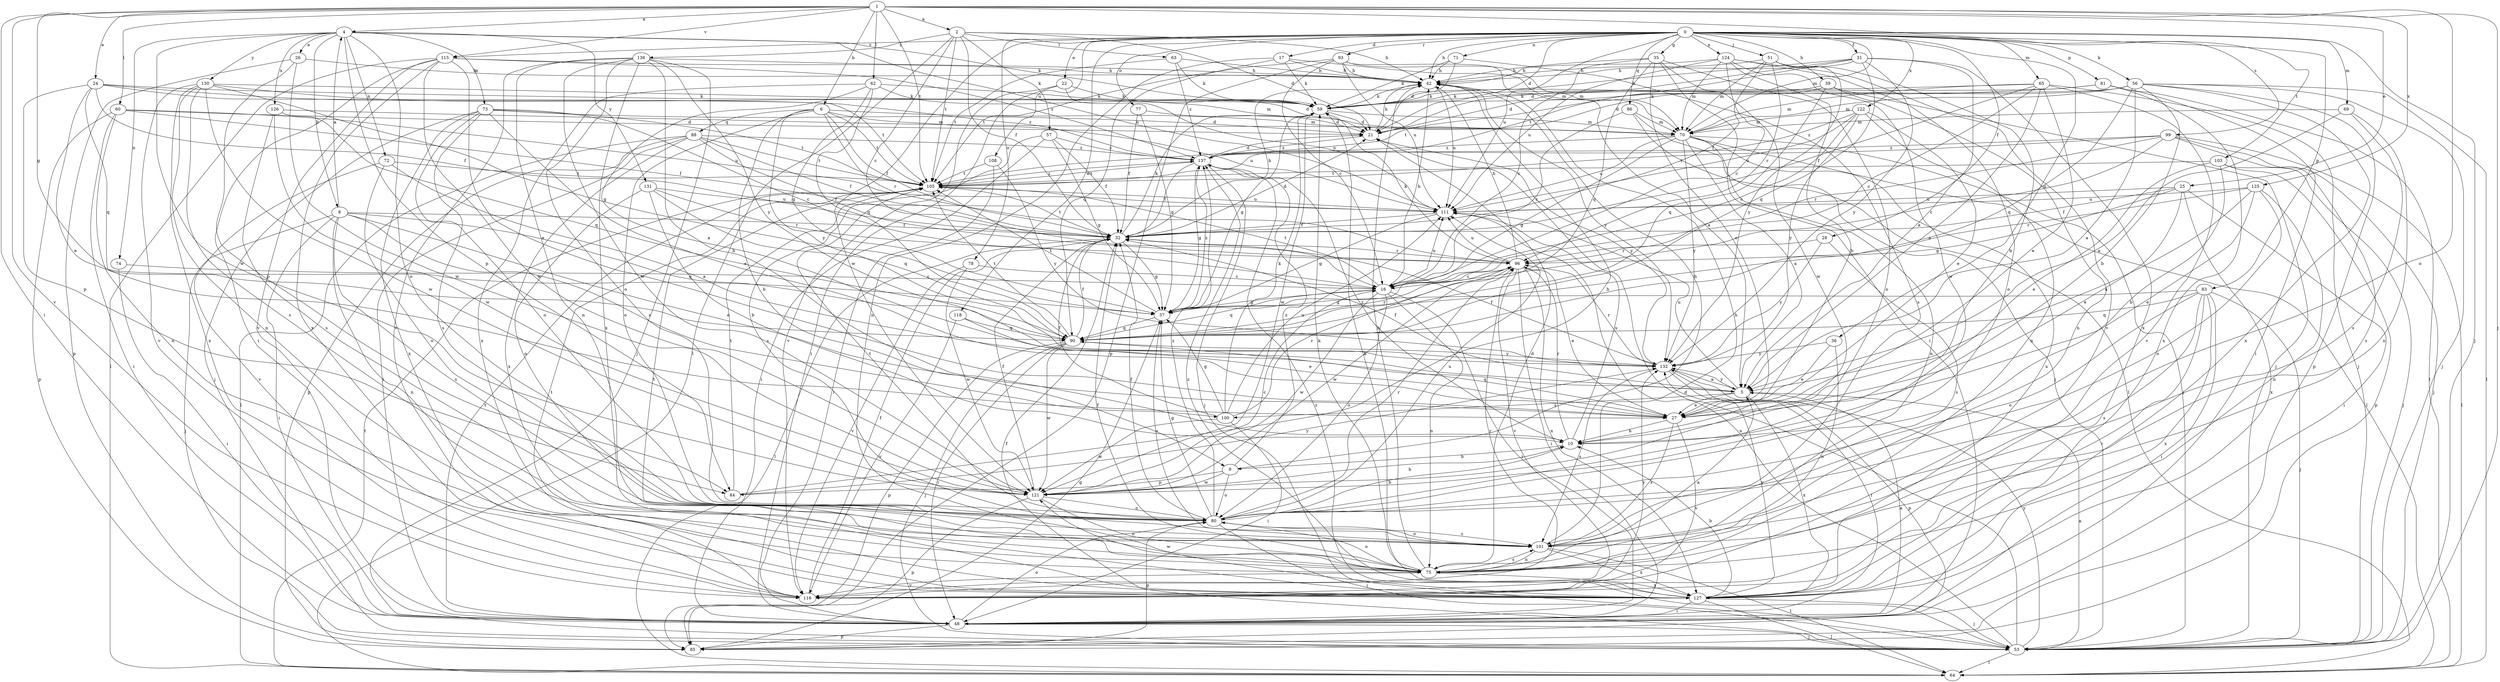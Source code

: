 strict digraph  {
0;
1;
2;
4;
5;
6;
8;
9;
10;
16;
17;
21;
22;
24;
25;
26;
27;
28;
31;
32;
35;
36;
37;
39;
42;
48;
51;
53;
56;
57;
59;
60;
62;
63;
64;
65;
69;
70;
71;
72;
73;
74;
75;
77;
78;
80;
81;
83;
84;
85;
86;
88;
90;
93;
96;
99;
100;
101;
103;
105;
108;
111;
115;
116;
118;
121;
122;
124;
125;
126;
127;
130;
131;
132;
136;
137;
0 -> 17  [label=d];
0 -> 21  [label=d];
0 -> 22  [label=e];
0 -> 28  [label=f];
0 -> 31  [label=f];
0 -> 35  [label=g];
0 -> 36  [label=g];
0 -> 39  [label=h];
0 -> 42  [label=h];
0 -> 51  [label=j];
0 -> 53  [label=j];
0 -> 56  [label=k];
0 -> 65  [label=m];
0 -> 69  [label=m];
0 -> 70  [label=m];
0 -> 71  [label=n];
0 -> 77  [label=o];
0 -> 78  [label=o];
0 -> 81  [label=p];
0 -> 83  [label=p];
0 -> 86  [label=q];
0 -> 93  [label=r];
0 -> 103  [label=t];
0 -> 108  [label=u];
0 -> 111  [label=u];
0 -> 115  [label=v];
0 -> 118  [label=w];
0 -> 121  [label=w];
0 -> 122  [label=x];
0 -> 124  [label=x];
1 -> 2  [label=a];
1 -> 4  [label=a];
1 -> 6  [label=b];
1 -> 24  [label=e];
1 -> 25  [label=e];
1 -> 37  [label=g];
1 -> 48  [label=i];
1 -> 53  [label=j];
1 -> 60  [label=l];
1 -> 62  [label=l];
1 -> 80  [label=o];
1 -> 99  [label=s];
1 -> 105  [label=t];
1 -> 115  [label=v];
1 -> 116  [label=v];
1 -> 125  [label=x];
2 -> 16  [label=c];
2 -> 21  [label=d];
2 -> 32  [label=f];
2 -> 42  [label=h];
2 -> 57  [label=k];
2 -> 63  [label=l];
2 -> 64  [label=l];
2 -> 105  [label=t];
2 -> 136  [label=z];
4 -> 8  [label=b];
4 -> 26  [label=e];
4 -> 59  [label=k];
4 -> 72  [label=n];
4 -> 73  [label=n];
4 -> 74  [label=n];
4 -> 80  [label=o];
4 -> 84  [label=p];
4 -> 111  [label=u];
4 -> 121  [label=w];
4 -> 126  [label=x];
4 -> 130  [label=y];
4 -> 131  [label=y];
5 -> 27  [label=e];
5 -> 32  [label=f];
5 -> 100  [label=s];
5 -> 111  [label=u];
5 -> 127  [label=x];
5 -> 132  [label=y];
6 -> 9  [label=b];
6 -> 32  [label=f];
6 -> 70  [label=m];
6 -> 80  [label=o];
6 -> 88  [label=q];
6 -> 96  [label=r];
6 -> 105  [label=t];
6 -> 111  [label=u];
6 -> 132  [label=y];
8 -> 4  [label=a];
8 -> 27  [label=e];
8 -> 32  [label=f];
8 -> 48  [label=i];
8 -> 53  [label=j];
8 -> 75  [label=n];
8 -> 90  [label=q];
8 -> 100  [label=s];
8 -> 101  [label=s];
9 -> 42  [label=h];
9 -> 80  [label=o];
9 -> 84  [label=p];
9 -> 121  [label=w];
9 -> 137  [label=z];
10 -> 9  [label=b];
10 -> 96  [label=r];
10 -> 111  [label=u];
10 -> 137  [label=z];
16 -> 37  [label=g];
16 -> 42  [label=h];
16 -> 48  [label=i];
16 -> 75  [label=n];
16 -> 80  [label=o];
16 -> 90  [label=q];
16 -> 105  [label=t];
16 -> 111  [label=u];
16 -> 121  [label=w];
17 -> 42  [label=h];
17 -> 59  [label=k];
17 -> 70  [label=m];
17 -> 75  [label=n];
17 -> 90  [label=q];
21 -> 42  [label=h];
21 -> 132  [label=y];
21 -> 137  [label=z];
22 -> 48  [label=i];
22 -> 59  [label=k];
22 -> 111  [label=u];
22 -> 116  [label=v];
24 -> 27  [label=e];
24 -> 32  [label=f];
24 -> 59  [label=k];
24 -> 84  [label=p];
24 -> 90  [label=q];
24 -> 105  [label=t];
24 -> 137  [label=z];
25 -> 27  [label=e];
25 -> 32  [label=f];
25 -> 37  [label=g];
25 -> 48  [label=i];
25 -> 111  [label=u];
25 -> 127  [label=x];
26 -> 42  [label=h];
26 -> 84  [label=p];
26 -> 85  [label=p];
26 -> 121  [label=w];
27 -> 10  [label=b];
27 -> 90  [label=q];
27 -> 101  [label=s];
27 -> 116  [label=v];
28 -> 96  [label=r];
28 -> 101  [label=s];
28 -> 132  [label=y];
31 -> 5  [label=a];
31 -> 21  [label=d];
31 -> 42  [label=h];
31 -> 59  [label=k];
31 -> 90  [label=q];
31 -> 105  [label=t];
31 -> 127  [label=x];
31 -> 132  [label=y];
32 -> 21  [label=d];
32 -> 37  [label=g];
32 -> 42  [label=h];
32 -> 59  [label=k];
32 -> 64  [label=l];
32 -> 96  [label=r];
32 -> 105  [label=t];
35 -> 16  [label=c];
35 -> 27  [label=e];
35 -> 42  [label=h];
35 -> 48  [label=i];
35 -> 80  [label=o];
35 -> 90  [label=q];
35 -> 121  [label=w];
36 -> 27  [label=e];
36 -> 75  [label=n];
36 -> 132  [label=y];
37 -> 90  [label=q];
37 -> 101  [label=s];
37 -> 105  [label=t];
37 -> 137  [label=z];
39 -> 53  [label=j];
39 -> 59  [label=k];
39 -> 75  [label=n];
39 -> 90  [label=q];
39 -> 105  [label=t];
42 -> 59  [label=k];
42 -> 111  [label=u];
42 -> 132  [label=y];
48 -> 5  [label=a];
48 -> 53  [label=j];
48 -> 80  [label=o];
48 -> 85  [label=p];
48 -> 105  [label=t];
51 -> 10  [label=b];
51 -> 32  [label=f];
51 -> 42  [label=h];
51 -> 70  [label=m];
51 -> 96  [label=r];
51 -> 132  [label=y];
53 -> 5  [label=a];
53 -> 21  [label=d];
53 -> 32  [label=f];
53 -> 64  [label=l];
53 -> 111  [label=u];
53 -> 132  [label=y];
53 -> 137  [label=z];
56 -> 5  [label=a];
56 -> 10  [label=b];
56 -> 21  [label=d];
56 -> 53  [label=j];
56 -> 59  [label=k];
56 -> 64  [label=l];
56 -> 70  [label=m];
56 -> 85  [label=p];
56 -> 90  [label=q];
56 -> 127  [label=x];
57 -> 32  [label=f];
57 -> 37  [label=g];
57 -> 48  [label=i];
57 -> 101  [label=s];
57 -> 137  [label=z];
59 -> 21  [label=d];
59 -> 37  [label=g];
59 -> 70  [label=m];
59 -> 121  [label=w];
60 -> 21  [label=d];
60 -> 32  [label=f];
60 -> 48  [label=i];
60 -> 75  [label=n];
60 -> 85  [label=p];
60 -> 111  [label=u];
62 -> 5  [label=a];
62 -> 21  [label=d];
62 -> 37  [label=g];
62 -> 59  [label=k];
62 -> 90  [label=q];
62 -> 127  [label=x];
63 -> 42  [label=h];
63 -> 59  [label=k];
63 -> 105  [label=t];
63 -> 137  [label=z];
64 -> 105  [label=t];
65 -> 5  [label=a];
65 -> 16  [label=c];
65 -> 27  [label=e];
65 -> 32  [label=f];
65 -> 53  [label=j];
65 -> 59  [label=k];
65 -> 70  [label=m];
65 -> 116  [label=v];
69 -> 5  [label=a];
69 -> 70  [label=m];
69 -> 75  [label=n];
69 -> 101  [label=s];
70 -> 5  [label=a];
70 -> 37  [label=g];
70 -> 53  [label=j];
70 -> 64  [label=l];
70 -> 75  [label=n];
70 -> 111  [label=u];
70 -> 127  [label=x];
70 -> 132  [label=y];
70 -> 137  [label=z];
71 -> 21  [label=d];
71 -> 42  [label=h];
71 -> 59  [label=k];
71 -> 101  [label=s];
72 -> 5  [label=a];
72 -> 80  [label=o];
72 -> 105  [label=t];
72 -> 116  [label=v];
73 -> 16  [label=c];
73 -> 21  [label=d];
73 -> 27  [label=e];
73 -> 53  [label=j];
73 -> 80  [label=o];
73 -> 101  [label=s];
73 -> 105  [label=t];
73 -> 127  [label=x];
74 -> 16  [label=c];
74 -> 48  [label=i];
75 -> 5  [label=a];
75 -> 21  [label=d];
75 -> 32  [label=f];
75 -> 42  [label=h];
75 -> 59  [label=k];
75 -> 80  [label=o];
75 -> 101  [label=s];
75 -> 105  [label=t];
75 -> 116  [label=v];
75 -> 127  [label=x];
77 -> 21  [label=d];
77 -> 32  [label=f];
77 -> 37  [label=g];
78 -> 16  [label=c];
78 -> 116  [label=v];
78 -> 121  [label=w];
80 -> 10  [label=b];
80 -> 32  [label=f];
80 -> 37  [label=g];
80 -> 53  [label=j];
80 -> 85  [label=p];
80 -> 96  [label=r];
80 -> 101  [label=s];
80 -> 105  [label=t];
80 -> 111  [label=u];
80 -> 137  [label=z];
81 -> 21  [label=d];
81 -> 48  [label=i];
81 -> 59  [label=k];
81 -> 64  [label=l];
81 -> 127  [label=x];
83 -> 37  [label=g];
83 -> 48  [label=i];
83 -> 53  [label=j];
83 -> 80  [label=o];
83 -> 90  [label=q];
83 -> 101  [label=s];
83 -> 116  [label=v];
83 -> 127  [label=x];
84 -> 42  [label=h];
84 -> 105  [label=t];
84 -> 132  [label=y];
85 -> 37  [label=g];
86 -> 16  [label=c];
86 -> 53  [label=j];
86 -> 64  [label=l];
86 -> 70  [label=m];
88 -> 32  [label=f];
88 -> 48  [label=i];
88 -> 64  [label=l];
88 -> 85  [label=p];
88 -> 96  [label=r];
88 -> 105  [label=t];
88 -> 127  [label=x];
88 -> 137  [label=z];
90 -> 32  [label=f];
90 -> 48  [label=i];
90 -> 53  [label=j];
90 -> 85  [label=p];
90 -> 96  [label=r];
90 -> 105  [label=t];
90 -> 121  [label=w];
90 -> 132  [label=y];
93 -> 5  [label=a];
93 -> 16  [label=c];
93 -> 42  [label=h];
93 -> 70  [label=m];
93 -> 85  [label=p];
93 -> 105  [label=t];
93 -> 111  [label=u];
96 -> 16  [label=c];
96 -> 27  [label=e];
96 -> 42  [label=h];
96 -> 48  [label=i];
96 -> 59  [label=k];
96 -> 111  [label=u];
96 -> 116  [label=v];
96 -> 121  [label=w];
96 -> 127  [label=x];
99 -> 16  [label=c];
99 -> 53  [label=j];
99 -> 64  [label=l];
99 -> 96  [label=r];
99 -> 101  [label=s];
99 -> 105  [label=t];
99 -> 137  [label=z];
100 -> 32  [label=f];
100 -> 37  [label=g];
100 -> 48  [label=i];
100 -> 59  [label=k];
100 -> 96  [label=r];
100 -> 111  [label=u];
100 -> 121  [label=w];
101 -> 42  [label=h];
101 -> 64  [label=l];
101 -> 75  [label=n];
101 -> 80  [label=o];
101 -> 127  [label=x];
103 -> 10  [label=b];
103 -> 27  [label=e];
103 -> 53  [label=j];
103 -> 85  [label=p];
103 -> 105  [label=t];
105 -> 111  [label=u];
105 -> 137  [label=z];
108 -> 48  [label=i];
108 -> 105  [label=t];
108 -> 132  [label=y];
111 -> 32  [label=f];
111 -> 37  [label=g];
115 -> 27  [label=e];
115 -> 42  [label=h];
115 -> 48  [label=i];
115 -> 64  [label=l];
115 -> 116  [label=v];
115 -> 121  [label=w];
115 -> 127  [label=x];
115 -> 137  [label=z];
116 -> 32  [label=f];
116 -> 96  [label=r];
116 -> 105  [label=t];
116 -> 132  [label=y];
118 -> 27  [label=e];
118 -> 90  [label=q];
118 -> 116  [label=v];
121 -> 10  [label=b];
121 -> 16  [label=c];
121 -> 32  [label=f];
121 -> 75  [label=n];
121 -> 80  [label=o];
121 -> 85  [label=p];
122 -> 16  [label=c];
122 -> 27  [label=e];
122 -> 70  [label=m];
122 -> 75  [label=n];
122 -> 111  [label=u];
122 -> 132  [label=y];
122 -> 137  [label=z];
124 -> 10  [label=b];
124 -> 16  [label=c];
124 -> 42  [label=h];
124 -> 70  [label=m];
124 -> 80  [label=o];
124 -> 111  [label=u];
124 -> 116  [label=v];
124 -> 121  [label=w];
125 -> 5  [label=a];
125 -> 27  [label=e];
125 -> 75  [label=n];
125 -> 80  [label=o];
125 -> 96  [label=r];
125 -> 111  [label=u];
126 -> 70  [label=m];
126 -> 90  [label=q];
126 -> 101  [label=s];
126 -> 121  [label=w];
127 -> 10  [label=b];
127 -> 48  [label=i];
127 -> 53  [label=j];
127 -> 59  [label=k];
127 -> 64  [label=l];
127 -> 121  [label=w];
127 -> 132  [label=y];
127 -> 137  [label=z];
130 -> 37  [label=g];
130 -> 59  [label=k];
130 -> 70  [label=m];
130 -> 75  [label=n];
130 -> 101  [label=s];
130 -> 116  [label=v];
130 -> 121  [label=w];
130 -> 127  [label=x];
131 -> 10  [label=b];
131 -> 80  [label=o];
131 -> 90  [label=q];
131 -> 96  [label=r];
131 -> 111  [label=u];
132 -> 5  [label=a];
132 -> 32  [label=f];
132 -> 48  [label=i];
132 -> 85  [label=p];
132 -> 96  [label=r];
132 -> 101  [label=s];
136 -> 10  [label=b];
136 -> 42  [label=h];
136 -> 53  [label=j];
136 -> 75  [label=n];
136 -> 80  [label=o];
136 -> 116  [label=v];
136 -> 121  [label=w];
136 -> 127  [label=x];
136 -> 132  [label=y];
137 -> 21  [label=d];
137 -> 32  [label=f];
137 -> 37  [label=g];
137 -> 53  [label=j];
137 -> 105  [label=t];
}
